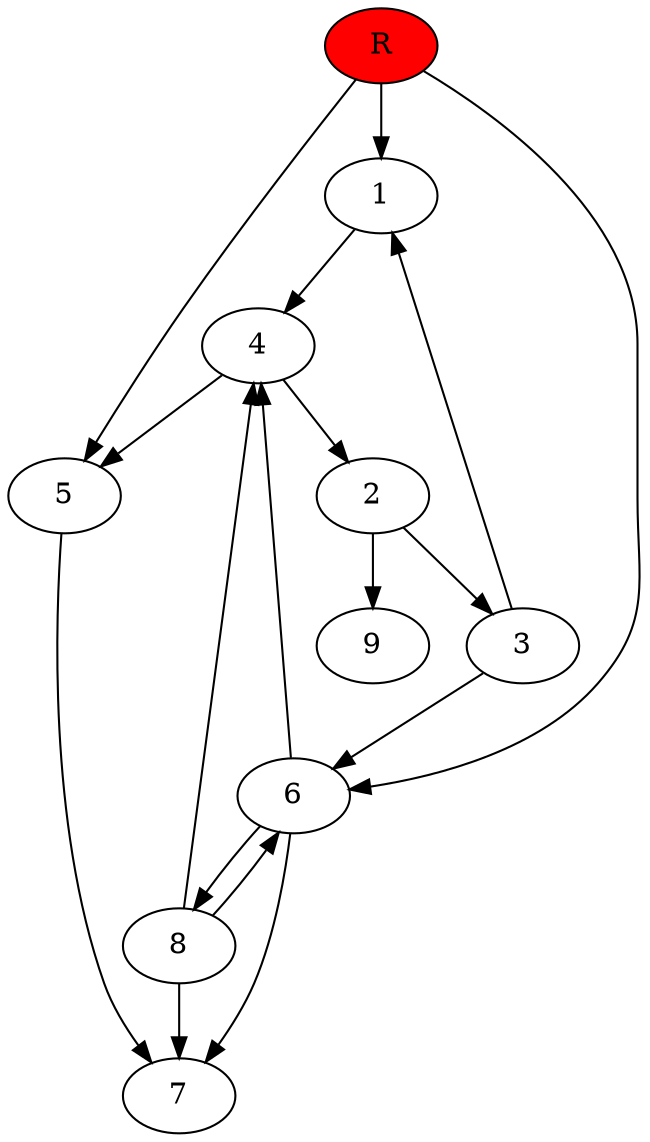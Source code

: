 digraph prb26679 {
	1
	2
	3
	4
	5
	6
	7
	8
	R [fillcolor="#ff0000" style=filled]
	1 -> 4
	2 -> 3
	2 -> 9
	3 -> 1
	3 -> 6
	4 -> 2
	4 -> 5
	5 -> 7
	6 -> 4
	6 -> 7
	6 -> 8
	8 -> 4
	8 -> 6
	8 -> 7
	R -> 1
	R -> 5
	R -> 6
}
